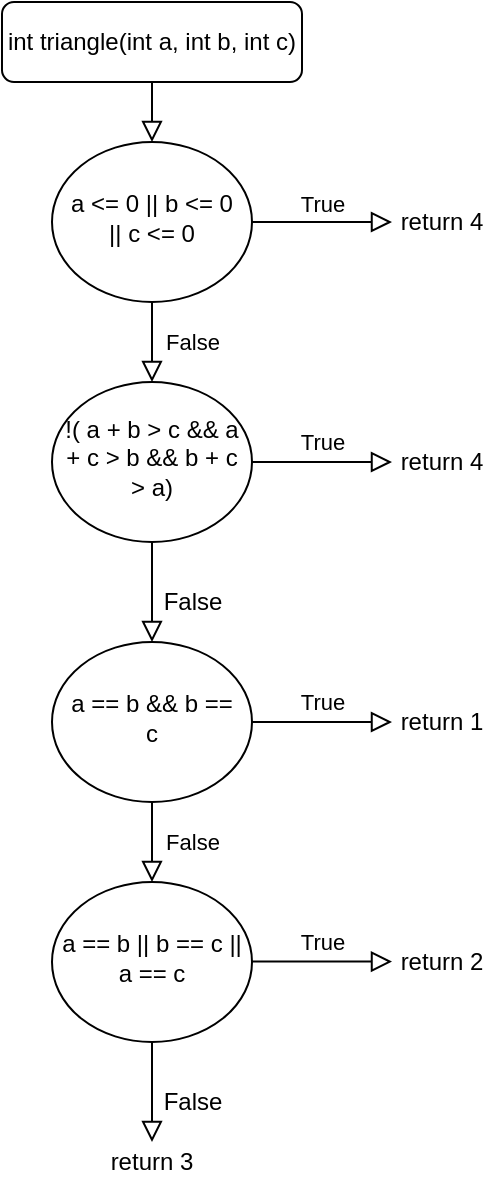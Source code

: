 <mxfile version="13.1.14" type="device" pages="2"><diagram id="C5RBs43oDa-KdzZeNtuy" name="Page-1"><mxGraphModel dx="1452" dy="673" grid="1" gridSize="10" guides="1" tooltips="1" connect="1" arrows="1" fold="1" page="1" pageScale="1" pageWidth="827" pageHeight="1169" math="0" shadow="0"><root><mxCell id="WIyWlLk6GJQsqaUBKTNV-0"/><mxCell id="WIyWlLk6GJQsqaUBKTNV-1" parent="WIyWlLk6GJQsqaUBKTNV-0"/><mxCell id="WIyWlLk6GJQsqaUBKTNV-2" value="" style="rounded=0;html=1;jettySize=auto;orthogonalLoop=1;fontSize=11;endArrow=block;endFill=0;endSize=8;strokeWidth=1;shadow=0;labelBackgroundColor=none;edgeStyle=orthogonalEdgeStyle;" parent="WIyWlLk6GJQsqaUBKTNV-1" source="WIyWlLk6GJQsqaUBKTNV-3" target="WIyWlLk6GJQsqaUBKTNV-6" edge="1"><mxGeometry relative="1" as="geometry"/></mxCell><mxCell id="WIyWlLk6GJQsqaUBKTNV-3" value="int triangle(int a, int b, int c)" style="rounded=1;whiteSpace=wrap;html=1;fontSize=12;glass=0;strokeWidth=1;shadow=0;" parent="WIyWlLk6GJQsqaUBKTNV-1" vertex="1"><mxGeometry x="145" y="80" width="150" height="40" as="geometry"/></mxCell><mxCell id="WIyWlLk6GJQsqaUBKTNV-4" value="&lt;div&gt;False&lt;/div&gt;" style="rounded=0;html=1;jettySize=auto;orthogonalLoop=1;fontSize=11;endArrow=block;endFill=0;endSize=8;strokeWidth=1;shadow=0;labelBackgroundColor=none;edgeStyle=orthogonalEdgeStyle;" parent="WIyWlLk6GJQsqaUBKTNV-1" source="WIyWlLk6GJQsqaUBKTNV-6" target="WIyWlLk6GJQsqaUBKTNV-10" edge="1"><mxGeometry y="20" relative="1" as="geometry"><mxPoint as="offset"/></mxGeometry></mxCell><mxCell id="WIyWlLk6GJQsqaUBKTNV-5" value="&lt;div&gt;True&lt;/div&gt;" style="edgeStyle=orthogonalEdgeStyle;rounded=0;html=1;jettySize=auto;orthogonalLoop=1;fontSize=11;endArrow=block;endFill=0;endSize=8;strokeWidth=1;shadow=0;labelBackgroundColor=none;" parent="WIyWlLk6GJQsqaUBKTNV-1" source="WIyWlLk6GJQsqaUBKTNV-6" edge="1"><mxGeometry y="10" relative="1" as="geometry"><mxPoint as="offset"/><mxPoint x="340" y="190" as="targetPoint"/></mxGeometry></mxCell><mxCell id="WIyWlLk6GJQsqaUBKTNV-6" value="a &amp;lt;= 0 || b &amp;lt;= 0 || c &amp;lt;= 0" style="ellipse;whiteSpace=wrap;html=1;shadow=0;fontFamily=Helvetica;fontSize=12;align=center;strokeWidth=1;spacing=6;spacingTop=-4;" parent="WIyWlLk6GJQsqaUBKTNV-1" vertex="1"><mxGeometry x="170" y="150" width="100" height="80" as="geometry"/></mxCell><mxCell id="WIyWlLk6GJQsqaUBKTNV-9" value="True" style="edgeStyle=orthogonalEdgeStyle;rounded=0;html=1;jettySize=auto;orthogonalLoop=1;fontSize=11;endArrow=block;endFill=0;endSize=8;strokeWidth=1;shadow=0;labelBackgroundColor=none;entryX=0;entryY=0.5;entryDx=0;entryDy=0;" parent="WIyWlLk6GJQsqaUBKTNV-1" source="WIyWlLk6GJQsqaUBKTNV-10" target="A6ZJx9Mmq5M_bG-rodkI-4" edge="1"><mxGeometry y="10" relative="1" as="geometry"><mxPoint as="offset"/><mxPoint x="320" y="310" as="targetPoint"/></mxGeometry></mxCell><mxCell id="A6ZJx9Mmq5M_bG-rodkI-11" value="" style="edgeStyle=orthogonalEdgeStyle;rounded=0;html=1;jettySize=auto;orthogonalLoop=1;fontSize=11;endArrow=block;endFill=0;endSize=8;strokeWidth=1;shadow=0;labelBackgroundColor=none;entryX=0.5;entryY=0;entryDx=0;entryDy=0;" edge="1" parent="WIyWlLk6GJQsqaUBKTNV-1" source="WIyWlLk6GJQsqaUBKTNV-10" target="A6ZJx9Mmq5M_bG-rodkI-10"><mxGeometry relative="1" as="geometry"/></mxCell><mxCell id="WIyWlLk6GJQsqaUBKTNV-10" value="!( a + b &amp;gt; c &amp;amp;&amp;amp; a + c &amp;gt; b &amp;amp;&amp;amp; b + c &amp;gt; a)" style="ellipse;whiteSpace=wrap;html=1;shadow=0;fontFamily=Helvetica;fontSize=12;align=center;strokeWidth=1;spacing=6;spacingTop=-4;" parent="WIyWlLk6GJQsqaUBKTNV-1" vertex="1"><mxGeometry x="170" y="270" width="100" height="80" as="geometry"/></mxCell><mxCell id="A6ZJx9Mmq5M_bG-rodkI-10" value="a == b &amp;amp;&amp;amp; b == c" style="ellipse;whiteSpace=wrap;html=1;shadow=0;fontFamily=Helvetica;fontSize=12;align=center;strokeWidth=1;spacing=6;spacingTop=-4;" vertex="1" parent="WIyWlLk6GJQsqaUBKTNV-1"><mxGeometry x="170" y="400" width="100" height="80" as="geometry"/></mxCell><mxCell id="A6ZJx9Mmq5M_bG-rodkI-1" value="return 4" style="text;html=1;strokeColor=none;fillColor=none;align=center;verticalAlign=middle;whiteSpace=wrap;rounded=0;" vertex="1" parent="WIyWlLk6GJQsqaUBKTNV-1"><mxGeometry x="340" y="180" width="50" height="20" as="geometry"/></mxCell><mxCell id="A6ZJx9Mmq5M_bG-rodkI-4" value="&lt;div&gt;return 4&lt;/div&gt;" style="text;html=1;strokeColor=none;fillColor=none;align=center;verticalAlign=middle;whiteSpace=wrap;rounded=0;" vertex="1" parent="WIyWlLk6GJQsqaUBKTNV-1"><mxGeometry x="340" y="300" width="50" height="20" as="geometry"/></mxCell><mxCell id="A6ZJx9Mmq5M_bG-rodkI-14" value="False" style="text;html=1;align=center;verticalAlign=middle;resizable=0;points=[];autosize=1;" vertex="1" parent="WIyWlLk6GJQsqaUBKTNV-1"><mxGeometry x="220" y="370" width="40" height="20" as="geometry"/></mxCell><mxCell id="A6ZJx9Mmq5M_bG-rodkI-17" value="True" style="edgeStyle=orthogonalEdgeStyle;rounded=0;html=1;jettySize=auto;orthogonalLoop=1;fontSize=11;endArrow=block;endFill=0;endSize=8;strokeWidth=1;shadow=0;labelBackgroundColor=none;" edge="1" parent="WIyWlLk6GJQsqaUBKTNV-1"><mxGeometry y="10" relative="1" as="geometry"><mxPoint as="offset"/><mxPoint x="270" y="440" as="sourcePoint"/><mxPoint x="340" y="440" as="targetPoint"/></mxGeometry></mxCell><mxCell id="A6ZJx9Mmq5M_bG-rodkI-18" value="&lt;div&gt;return 1&lt;br&gt;&lt;/div&gt;" style="text;html=1;strokeColor=none;fillColor=none;align=center;verticalAlign=middle;whiteSpace=wrap;rounded=0;" vertex="1" parent="WIyWlLk6GJQsqaUBKTNV-1"><mxGeometry x="340" y="430" width="50" height="20" as="geometry"/></mxCell><mxCell id="A6ZJx9Mmq5M_bG-rodkI-19" value="&lt;div&gt;False&lt;/div&gt;" style="rounded=0;html=1;jettySize=auto;orthogonalLoop=1;fontSize=11;endArrow=block;endFill=0;endSize=8;strokeWidth=1;shadow=0;labelBackgroundColor=none;edgeStyle=orthogonalEdgeStyle;" edge="1" parent="WIyWlLk6GJQsqaUBKTNV-1"><mxGeometry y="20" relative="1" as="geometry"><mxPoint as="offset"/><mxPoint x="220" y="480" as="sourcePoint"/><mxPoint x="220" y="520" as="targetPoint"/><Array as="points"><mxPoint x="220" y="500"/><mxPoint x="220" y="500"/></Array></mxGeometry></mxCell><mxCell id="A6ZJx9Mmq5M_bG-rodkI-20" value="a == b || b == c || a == c" style="ellipse;whiteSpace=wrap;html=1;shadow=0;fontFamily=Helvetica;fontSize=12;align=center;strokeWidth=1;spacing=6;spacingTop=-4;" vertex="1" parent="WIyWlLk6GJQsqaUBKTNV-1"><mxGeometry x="170" y="520" width="100" height="80" as="geometry"/></mxCell><mxCell id="A6ZJx9Mmq5M_bG-rodkI-21" value="True" style="edgeStyle=orthogonalEdgeStyle;rounded=0;html=1;jettySize=auto;orthogonalLoop=1;fontSize=11;endArrow=block;endFill=0;endSize=8;strokeWidth=1;shadow=0;labelBackgroundColor=none;" edge="1" parent="WIyWlLk6GJQsqaUBKTNV-1"><mxGeometry y="10" relative="1" as="geometry"><mxPoint as="offset"/><mxPoint x="270" y="559.76" as="sourcePoint"/><mxPoint x="340.0" y="559.76" as="targetPoint"/></mxGeometry></mxCell><mxCell id="A6ZJx9Mmq5M_bG-rodkI-22" value="&lt;div&gt;return 2&lt;br&gt;&lt;/div&gt;" style="text;html=1;strokeColor=none;fillColor=none;align=center;verticalAlign=middle;whiteSpace=wrap;rounded=0;" vertex="1" parent="WIyWlLk6GJQsqaUBKTNV-1"><mxGeometry x="340" y="550" width="50" height="20" as="geometry"/></mxCell><mxCell id="A6ZJx9Mmq5M_bG-rodkI-23" value="" style="edgeStyle=orthogonalEdgeStyle;rounded=0;html=1;jettySize=auto;orthogonalLoop=1;fontSize=11;endArrow=block;endFill=0;endSize=8;strokeWidth=1;shadow=0;labelBackgroundColor=none;entryX=0.5;entryY=0;entryDx=0;entryDy=0;" edge="1" parent="WIyWlLk6GJQsqaUBKTNV-1"><mxGeometry relative="1" as="geometry"><mxPoint x="220" y="600" as="sourcePoint"/><mxPoint x="220" y="650" as="targetPoint"/></mxGeometry></mxCell><mxCell id="A6ZJx9Mmq5M_bG-rodkI-25" value="False" style="text;html=1;align=center;verticalAlign=middle;resizable=0;points=[];autosize=1;" vertex="1" parent="WIyWlLk6GJQsqaUBKTNV-1"><mxGeometry x="220" y="620" width="40" height="20" as="geometry"/></mxCell><mxCell id="A6ZJx9Mmq5M_bG-rodkI-26" value="&lt;div&gt;return 3&lt;br&gt;&lt;/div&gt;" style="text;html=1;strokeColor=none;fillColor=none;align=center;verticalAlign=middle;whiteSpace=wrap;rounded=0;" vertex="1" parent="WIyWlLk6GJQsqaUBKTNV-1"><mxGeometry x="195" y="650" width="50" height="20" as="geometry"/></mxCell></root></mxGraphModel></diagram><diagram id="LQPvFdggchnGLqQChrvW" name="Page-2"><mxGraphModel dx="2049" dy="949" grid="1" gridSize="10" guides="1" tooltips="1" connect="1" arrows="1" fold="1" page="1" pageScale="1" pageWidth="850" pageHeight="1100" math="0" shadow="0"><root><mxCell id="7qOEP29MKS09gZ0tQqus-0"/><mxCell id="7qOEP29MKS09gZ0tQqus-1" parent="7qOEP29MKS09gZ0tQqus-0"/><mxCell id="1h4zN0YG1bn-YNs9ePI9-0" value="" style="rounded=0;html=1;jettySize=auto;orthogonalLoop=1;fontSize=11;endArrow=block;endFill=0;endSize=8;strokeWidth=1;shadow=0;labelBackgroundColor=none;edgeStyle=orthogonalEdgeStyle;" edge="1" parent="7qOEP29MKS09gZ0tQqus-1" source="1h4zN0YG1bn-YNs9ePI9-1" target="1h4zN0YG1bn-YNs9ePI9-4"><mxGeometry relative="1" as="geometry"/></mxCell><mxCell id="1h4zN0YG1bn-YNs9ePI9-1" value="&lt;div&gt;magicFunction(double k)&lt;/div&gt;" style="rounded=1;whiteSpace=wrap;html=1;fontSize=12;glass=0;strokeWidth=1;shadow=0;" vertex="1" parent="7qOEP29MKS09gZ0tQqus-1"><mxGeometry x="355" y="40" width="150" height="40" as="geometry"/></mxCell><mxCell id="1h4zN0YG1bn-YNs9ePI9-2" value="&lt;div&gt;False&lt;/div&gt;" style="rounded=0;html=1;jettySize=auto;orthogonalLoop=1;fontSize=11;endArrow=block;endFill=0;endSize=8;strokeWidth=1;shadow=0;labelBackgroundColor=none;edgeStyle=orthogonalEdgeStyle;entryX=0.5;entryY=0;entryDx=0;entryDy=0;exitX=0;exitY=0.5;exitDx=0;exitDy=0;" edge="1" parent="7qOEP29MKS09gZ0tQqus-1" source="1h4zN0YG1bn-YNs9ePI9-4" target="1h4zN0YG1bn-YNs9ePI9-22"><mxGeometry x="-0.0" y="22" relative="1" as="geometry"><mxPoint x="-42" y="10" as="offset"/></mxGeometry></mxCell><mxCell id="1h4zN0YG1bn-YNs9ePI9-3" value="&lt;div&gt;True&lt;/div&gt;" style="edgeStyle=orthogonalEdgeStyle;rounded=0;html=1;jettySize=auto;orthogonalLoop=1;fontSize=11;endArrow=block;endFill=0;endSize=8;strokeWidth=1;shadow=0;labelBackgroundColor=none;entryX=0.5;entryY=0;entryDx=0;entryDy=0;exitX=1;exitY=0.5;exitDx=0;exitDy=0;" edge="1" parent="7qOEP29MKS09gZ0tQqus-1" source="1h4zN0YG1bn-YNs9ePI9-4" target="1h4zN0YG1bn-YNs9ePI9-21"><mxGeometry x="0.0" y="-22" relative="1" as="geometry"><mxPoint x="42" y="10" as="offset"/><mxPoint x="530" y="130" as="targetPoint"/></mxGeometry></mxCell><mxCell id="1h4zN0YG1bn-YNs9ePI9-4" value="array[i] + k == 0" style="ellipse;whiteSpace=wrap;html=1;shadow=0;fontFamily=Helvetica;fontSize=12;align=center;strokeWidth=1;spacing=6;spacingTop=-4;" vertex="1" parent="7qOEP29MKS09gZ0tQqus-1"><mxGeometry x="380" y="110" width="100" height="80" as="geometry"/></mxCell><mxCell id="1h4zN0YG1bn-YNs9ePI9-21" value="array[i] + k == 0" style="ellipse;whiteSpace=wrap;html=1;shadow=0;fontFamily=Helvetica;fontSize=12;align=center;strokeWidth=1;spacing=6;spacingTop=-4;" vertex="1" parent="7qOEP29MKS09gZ0tQqus-1"><mxGeometry x="480" y="200" width="100" height="80" as="geometry"/></mxCell><mxCell id="1h4zN0YG1bn-YNs9ePI9-22" value="array[i] + k == 0" style="ellipse;whiteSpace=wrap;html=1;shadow=0;fontFamily=Helvetica;fontSize=12;align=center;strokeWidth=1;spacing=6;spacingTop=-4;" vertex="1" parent="7qOEP29MKS09gZ0tQqus-1"><mxGeometry x="280" y="200" width="100" height="80" as="geometry"/></mxCell><mxCell id="1h4zN0YG1bn-YNs9ePI9-25" value="&lt;div&gt;False&lt;/div&gt;" style="rounded=0;html=1;jettySize=auto;orthogonalLoop=1;fontSize=11;endArrow=block;endFill=0;endSize=8;strokeWidth=1;shadow=0;labelBackgroundColor=none;edgeStyle=orthogonalEdgeStyle;entryX=1;entryY=0.5;entryDx=0;entryDy=0;exitX=0;exitY=0.5;exitDx=0;exitDy=0;" edge="1" parent="7qOEP29MKS09gZ0tQqus-1" target="1h4zN0YG1bn-YNs9ePI9-28" source="1h4zN0YG1bn-YNs9ePI9-22"><mxGeometry x="-0.2" y="10" relative="1" as="geometry"><mxPoint as="offset"/><mxPoint x="330" y="300.0" as="sourcePoint"/></mxGeometry></mxCell><mxCell id="1h4zN0YG1bn-YNs9ePI9-26" value="&lt;div&gt;True&lt;/div&gt;" style="edgeStyle=orthogonalEdgeStyle;rounded=0;html=1;jettySize=auto;orthogonalLoop=1;fontSize=11;endArrow=block;endFill=0;endSize=8;strokeWidth=1;shadow=0;labelBackgroundColor=none;entryX=0.5;entryY=0;entryDx=0;entryDy=0;exitX=0.5;exitY=1;exitDx=0;exitDy=0;" edge="1" parent="7qOEP29MKS09gZ0tQqus-1" target="1h4zN0YG1bn-YNs9ePI9-27" source="1h4zN0YG1bn-YNs9ePI9-22"><mxGeometry x="-0.2" y="20" relative="1" as="geometry"><mxPoint as="offset"/><mxPoint x="430" y="240" as="targetPoint"/><mxPoint x="330" y="300.0" as="sourcePoint"/></mxGeometry></mxCell><mxCell id="1h4zN0YG1bn-YNs9ePI9-27" value="array[i] + k == 0" style="ellipse;whiteSpace=wrap;html=1;shadow=0;fontFamily=Helvetica;fontSize=12;align=center;strokeWidth=1;spacing=6;spacingTop=-4;" vertex="1" parent="7qOEP29MKS09gZ0tQqus-1"><mxGeometry x="280" y="330" width="100" height="80" as="geometry"/></mxCell><mxCell id="1h4zN0YG1bn-YNs9ePI9-28" value="array[i] + k == 0" style="ellipse;whiteSpace=wrap;html=1;shadow=0;fontFamily=Helvetica;fontSize=12;align=center;strokeWidth=1;spacing=6;spacingTop=-4;" vertex="1" parent="7qOEP29MKS09gZ0tQqus-1"><mxGeometry x="130" y="200" width="100" height="80" as="geometry"/></mxCell><mxCell id="1h4zN0YG1bn-YNs9ePI9-29" value="&lt;div&gt;False&lt;/div&gt;" style="rounded=0;html=1;jettySize=auto;orthogonalLoop=1;fontSize=11;endArrow=block;endFill=0;endSize=8;strokeWidth=1;shadow=0;labelBackgroundColor=none;edgeStyle=orthogonalEdgeStyle;exitX=0.5;exitY=1;exitDx=0;exitDy=0;" edge="1" parent="7qOEP29MKS09gZ0tQqus-1" target="1h4zN0YG1bn-YNs9ePI9-32" source="1h4zN0YG1bn-YNs9ePI9-21"><mxGeometry x="-0.2" y="20" relative="1" as="geometry"><mxPoint as="offset"/><mxPoint x="550" y="310.0" as="sourcePoint"/></mxGeometry></mxCell><mxCell id="1h4zN0YG1bn-YNs9ePI9-30" value="&lt;div&gt;True&lt;/div&gt;" style="edgeStyle=orthogonalEdgeStyle;rounded=0;html=1;jettySize=auto;orthogonalLoop=1;fontSize=11;endArrow=block;endFill=0;endSize=8;strokeWidth=1;shadow=0;labelBackgroundColor=none;entryX=0;entryY=0.5;entryDx=0;entryDy=0;exitX=1;exitY=0.5;exitDx=0;exitDy=0;" edge="1" parent="7qOEP29MKS09gZ0tQqus-1" target="1h4zN0YG1bn-YNs9ePI9-31" source="1h4zN0YG1bn-YNs9ePI9-21"><mxGeometry x="-0.2" y="10" relative="1" as="geometry"><mxPoint as="offset"/><mxPoint x="650" y="250" as="targetPoint"/><mxPoint x="550" y="310.0" as="sourcePoint"/></mxGeometry></mxCell><mxCell id="1h4zN0YG1bn-YNs9ePI9-31" value="array[i] + k == 0" style="ellipse;whiteSpace=wrap;html=1;shadow=0;fontFamily=Helvetica;fontSize=12;align=center;strokeWidth=1;spacing=6;spacingTop=-4;" vertex="1" parent="7qOEP29MKS09gZ0tQqus-1"><mxGeometry x="630" y="200" width="100" height="80" as="geometry"/></mxCell><mxCell id="1h4zN0YG1bn-YNs9ePI9-32" value="array[i] + k == 0" style="ellipse;whiteSpace=wrap;html=1;shadow=0;fontFamily=Helvetica;fontSize=12;align=center;strokeWidth=1;spacing=6;spacingTop=-4;" vertex="1" parent="7qOEP29MKS09gZ0tQqus-1"><mxGeometry x="480" y="330" width="100" height="80" as="geometry"/></mxCell><mxCell id="1h4zN0YG1bn-YNs9ePI9-41" value="&lt;div&gt;False&lt;/div&gt;" style="rounded=0;html=1;jettySize=auto;orthogonalLoop=1;fontSize=11;endArrow=block;endFill=0;endSize=8;strokeWidth=1;shadow=0;labelBackgroundColor=none;edgeStyle=orthogonalEdgeStyle;entryX=1;entryY=0.5;entryDx=0;entryDy=0;exitX=0;exitY=0.5;exitDx=0;exitDy=0;" edge="1" parent="7qOEP29MKS09gZ0tQqus-1"><mxGeometry x="-0.2" y="10" relative="1" as="geometry"><mxPoint as="offset"/><mxPoint x="130" y="239.5" as="sourcePoint"/><mxPoint x="80" y="239.5" as="targetPoint"/></mxGeometry></mxCell><mxCell id="1h4zN0YG1bn-YNs9ePI9-42" value="return c" style="text;html=1;strokeColor=none;fillColor=none;align=center;verticalAlign=middle;whiteSpace=wrap;rounded=0;" vertex="1" parent="7qOEP29MKS09gZ0tQqus-1"><mxGeometry x="30" y="230" width="50" height="20" as="geometry"/></mxCell><mxCell id="1h4zN0YG1bn-YNs9ePI9-43" value="&lt;div&gt;True&lt;/div&gt;" style="edgeStyle=orthogonalEdgeStyle;rounded=0;html=1;jettySize=auto;orthogonalLoop=1;fontSize=11;endArrow=block;endFill=0;endSize=8;strokeWidth=1;shadow=0;labelBackgroundColor=none;entryX=0.5;entryY=0;entryDx=0;entryDy=0;exitX=0.5;exitY=1;exitDx=0;exitDy=0;" edge="1" parent="7qOEP29MKS09gZ0tQqus-1"><mxGeometry x="-0.2" y="20" relative="1" as="geometry"><mxPoint as="offset"/><mxPoint x="179.83" y="330" as="targetPoint"/><mxPoint x="179.83" y="280" as="sourcePoint"/></mxGeometry></mxCell><mxCell id="1h4zN0YG1bn-YNs9ePI9-44" value="return c" style="text;html=1;strokeColor=none;fillColor=none;align=center;verticalAlign=middle;whiteSpace=wrap;rounded=0;" vertex="1" parent="7qOEP29MKS09gZ0tQqus-1"><mxGeometry x="155" y="330" width="50" height="20" as="geometry"/></mxCell><mxCell id="1h4zN0YG1bn-YNs9ePI9-45" value="&lt;div&gt;True&lt;/div&gt;" style="edgeStyle=orthogonalEdgeStyle;rounded=0;html=1;jettySize=auto;orthogonalLoop=1;fontSize=11;endArrow=block;endFill=0;endSize=8;strokeWidth=1;shadow=0;labelBackgroundColor=none;entryX=0.5;entryY=0;entryDx=0;entryDy=0;exitX=0.5;exitY=1;exitDx=0;exitDy=0;" edge="1" parent="7qOEP29MKS09gZ0tQqus-1"><mxGeometry x="-0.2" y="20" relative="1" as="geometry"><mxPoint as="offset"/><mxPoint x="329.83" y="460" as="targetPoint"/><mxPoint x="329.83" y="410" as="sourcePoint"/></mxGeometry></mxCell><mxCell id="1h4zN0YG1bn-YNs9ePI9-46" value="return c" style="text;html=1;strokeColor=none;fillColor=none;align=center;verticalAlign=middle;whiteSpace=wrap;rounded=0;" vertex="1" parent="7qOEP29MKS09gZ0tQqus-1"><mxGeometry x="305" y="460" width="50" height="20" as="geometry"/></mxCell><mxCell id="1h4zN0YG1bn-YNs9ePI9-47" value="&lt;div&gt;False&lt;/div&gt;" style="rounded=0;html=1;jettySize=auto;orthogonalLoop=1;fontSize=11;endArrow=block;endFill=0;endSize=8;strokeWidth=1;shadow=0;labelBackgroundColor=none;edgeStyle=orthogonalEdgeStyle;entryX=1;entryY=0.5;entryDx=0;entryDy=0;exitX=0;exitY=0.5;exitDx=0;exitDy=0;" edge="1" parent="7qOEP29MKS09gZ0tQqus-1"><mxGeometry x="-0.2" y="10" relative="1" as="geometry"><mxPoint as="offset"/><mxPoint x="280" y="369.5" as="sourcePoint"/><mxPoint x="230" y="369.5" as="targetPoint"/></mxGeometry></mxCell><mxCell id="1h4zN0YG1bn-YNs9ePI9-48" value="return c" style="text;html=1;strokeColor=none;fillColor=none;align=center;verticalAlign=middle;whiteSpace=wrap;rounded=0;" vertex="1" parent="7qOEP29MKS09gZ0tQqus-1"><mxGeometry x="180" y="360" width="50" height="20" as="geometry"/></mxCell><mxCell id="1h4zN0YG1bn-YNs9ePI9-51" value="&lt;div&gt;False&lt;/div&gt;" style="edgeStyle=orthogonalEdgeStyle;rounded=0;html=1;jettySize=auto;orthogonalLoop=1;fontSize=11;endArrow=block;endFill=0;endSize=8;strokeWidth=1;shadow=0;labelBackgroundColor=none;entryX=0.5;entryY=0;entryDx=0;entryDy=0;exitX=0.5;exitY=1;exitDx=0;exitDy=0;" edge="1" parent="7qOEP29MKS09gZ0tQqus-1"><mxGeometry x="-0.2" y="20" relative="1" as="geometry"><mxPoint as="offset"/><mxPoint x="529.83" y="460" as="targetPoint"/><mxPoint x="529.83" y="410" as="sourcePoint"/></mxGeometry></mxCell><mxCell id="1h4zN0YG1bn-YNs9ePI9-52" value="return c" style="text;html=1;strokeColor=none;fillColor=none;align=center;verticalAlign=middle;whiteSpace=wrap;rounded=0;" vertex="1" parent="7qOEP29MKS09gZ0tQqus-1"><mxGeometry x="505" y="460" width="50" height="20" as="geometry"/></mxCell><mxCell id="1h4zN0YG1bn-YNs9ePI9-54" value="&lt;div&gt;True&lt;/div&gt;" style="rounded=0;html=1;jettySize=auto;orthogonalLoop=1;fontSize=11;endArrow=block;endFill=0;endSize=8;strokeWidth=1;shadow=0;labelBackgroundColor=none;edgeStyle=orthogonalEdgeStyle;entryX=0;entryY=0.5;entryDx=0;entryDy=0;exitX=1;exitY=0.5;exitDx=0;exitDy=0;" edge="1" parent="7qOEP29MKS09gZ0tQqus-1" source="1h4zN0YG1bn-YNs9ePI9-32" target="1h4zN0YG1bn-YNs9ePI9-55"><mxGeometry x="-0.2" y="10" relative="1" as="geometry"><mxPoint as="offset"/><mxPoint x="690" y="399.5" as="sourcePoint"/><mxPoint x="640" y="399.5" as="targetPoint"/></mxGeometry></mxCell><mxCell id="1h4zN0YG1bn-YNs9ePI9-55" value="return c" style="text;html=1;strokeColor=none;fillColor=none;align=center;verticalAlign=middle;whiteSpace=wrap;rounded=0;" vertex="1" parent="7qOEP29MKS09gZ0tQqus-1"><mxGeometry x="630" y="360" width="50" height="20" as="geometry"/></mxCell><mxCell id="1h4zN0YG1bn-YNs9ePI9-58" value="&lt;div&gt;True&lt;/div&gt;" style="rounded=0;html=1;jettySize=auto;orthogonalLoop=1;fontSize=11;endArrow=block;endFill=0;endSize=8;strokeWidth=1;shadow=0;labelBackgroundColor=none;edgeStyle=orthogonalEdgeStyle;entryX=0;entryY=0.5;entryDx=0;entryDy=0;exitX=1;exitY=0.5;exitDx=0;exitDy=0;" edge="1" parent="7qOEP29MKS09gZ0tQqus-1" target="1h4zN0YG1bn-YNs9ePI9-59"><mxGeometry x="-0.2" y="10" relative="1" as="geometry"><mxPoint as="offset"/><mxPoint x="730" y="240" as="sourcePoint"/><mxPoint x="790" y="269.5" as="targetPoint"/></mxGeometry></mxCell><mxCell id="1h4zN0YG1bn-YNs9ePI9-59" value="return c" style="text;html=1;strokeColor=none;fillColor=none;align=center;verticalAlign=middle;whiteSpace=wrap;rounded=0;" vertex="1" parent="7qOEP29MKS09gZ0tQqus-1"><mxGeometry x="780" y="230" width="50" height="20" as="geometry"/></mxCell><mxCell id="1h4zN0YG1bn-YNs9ePI9-60" value="&lt;div&gt;False&lt;/div&gt;" style="edgeStyle=orthogonalEdgeStyle;rounded=0;html=1;jettySize=auto;orthogonalLoop=1;fontSize=11;endArrow=block;endFill=0;endSize=8;strokeWidth=1;shadow=0;labelBackgroundColor=none;entryX=0.5;entryY=0;entryDx=0;entryDy=0;exitX=0.5;exitY=1;exitDx=0;exitDy=0;" edge="1" parent="7qOEP29MKS09gZ0tQqus-1"><mxGeometry x="-0.2" y="20" relative="1" as="geometry"><mxPoint as="offset"/><mxPoint x="679.83" y="330" as="targetPoint"/><mxPoint x="679.83" y="280" as="sourcePoint"/></mxGeometry></mxCell><mxCell id="1h4zN0YG1bn-YNs9ePI9-61" value="return c" style="text;html=1;strokeColor=none;fillColor=none;align=center;verticalAlign=middle;whiteSpace=wrap;rounded=0;" vertex="1" parent="7qOEP29MKS09gZ0tQqus-1"><mxGeometry x="655" y="330" width="50" height="20" as="geometry"/></mxCell></root></mxGraphModel></diagram></mxfile>